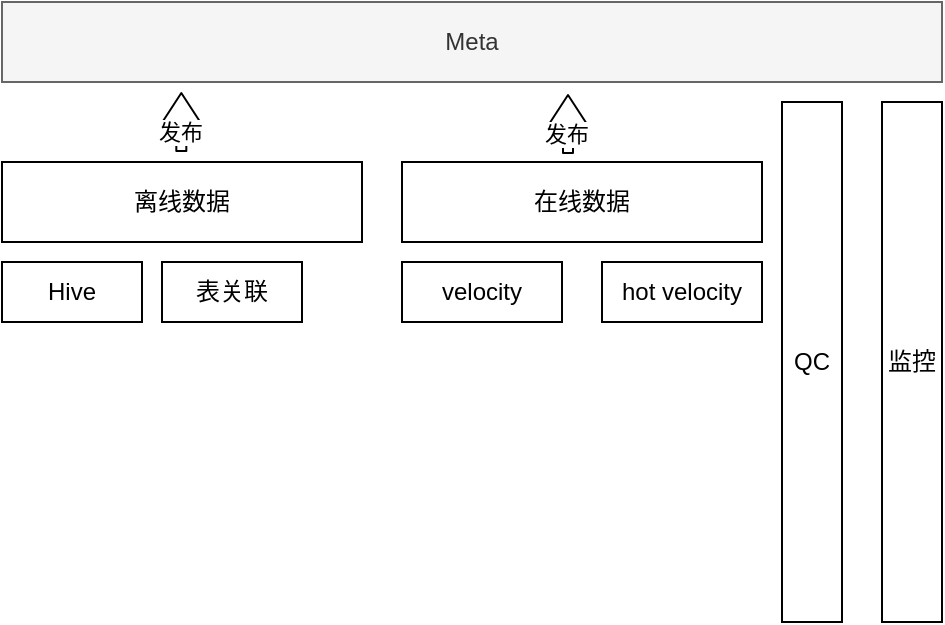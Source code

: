 <mxfile version="13.10.0" type="github">
  <diagram id="OCao537z7p0x5XaGtVkd" name="Page-1">
    <mxGraphModel dx="868" dy="581" grid="1" gridSize="10" guides="1" tooltips="1" connect="1" arrows="1" fold="1" page="1" pageScale="1" pageWidth="827" pageHeight="1169" math="0" shadow="0">
      <root>
        <mxCell id="0" />
        <mxCell id="1" parent="0" />
        <mxCell id="2C7E0FPqzWrL0cdZ8UIa-1" value="Meta" style="rounded=0;whiteSpace=wrap;html=1;fillColor=#f5f5f5;strokeColor=#666666;fontColor=#333333;" vertex="1" parent="1">
          <mxGeometry x="130" y="220" width="470" height="40" as="geometry" />
        </mxCell>
        <mxCell id="2C7E0FPqzWrL0cdZ8UIa-3" value="在线数据" style="rounded=0;whiteSpace=wrap;html=1;" vertex="1" parent="1">
          <mxGeometry x="330" y="300" width="180" height="40" as="geometry" />
        </mxCell>
        <mxCell id="2C7E0FPqzWrL0cdZ8UIa-4" value="离线数据" style="rounded=0;whiteSpace=wrap;html=1;" vertex="1" parent="1">
          <mxGeometry x="130" y="300" width="180" height="40" as="geometry" />
        </mxCell>
        <mxCell id="2C7E0FPqzWrL0cdZ8UIa-5" value="QC" style="rounded=0;whiteSpace=wrap;html=1;" vertex="1" parent="1">
          <mxGeometry x="520" y="270" width="30" height="260" as="geometry" />
        </mxCell>
        <mxCell id="2C7E0FPqzWrL0cdZ8UIa-6" value="监控" style="rounded=0;whiteSpace=wrap;html=1;" vertex="1" parent="1">
          <mxGeometry x="570" y="270" width="30" height="260" as="geometry" />
        </mxCell>
        <mxCell id="2C7E0FPqzWrL0cdZ8UIa-8" value="" style="shape=flexArrow;endArrow=classic;html=1;endWidth=12.414;endSize=4.379;width=5;" edge="1" parent="1">
          <mxGeometry width="50" height="50" relative="1" as="geometry">
            <mxPoint x="413" y="296" as="sourcePoint" />
            <mxPoint x="413" y="266" as="targetPoint" />
          </mxGeometry>
        </mxCell>
        <mxCell id="2C7E0FPqzWrL0cdZ8UIa-9" value="发布" style="edgeLabel;html=1;align=center;verticalAlign=middle;resizable=0;points=[];" vertex="1" connectable="0" parent="2C7E0FPqzWrL0cdZ8UIa-8">
          <mxGeometry x="-0.284" y="1" relative="1" as="geometry">
            <mxPoint as="offset" />
          </mxGeometry>
        </mxCell>
        <mxCell id="2C7E0FPqzWrL0cdZ8UIa-10" value="" style="shape=flexArrow;endArrow=classic;html=1;endWidth=12.414;endSize=4.379;width=5;" edge="1" parent="1">
          <mxGeometry width="50" height="50" relative="1" as="geometry">
            <mxPoint x="219.66" y="295.0" as="sourcePoint" />
            <mxPoint x="219.66" y="265.0" as="targetPoint" />
          </mxGeometry>
        </mxCell>
        <mxCell id="2C7E0FPqzWrL0cdZ8UIa-11" value="发布" style="edgeLabel;html=1;align=center;verticalAlign=middle;resizable=0;points=[];" vertex="1" connectable="0" parent="2C7E0FPqzWrL0cdZ8UIa-10">
          <mxGeometry x="-0.284" y="1" relative="1" as="geometry">
            <mxPoint as="offset" />
          </mxGeometry>
        </mxCell>
        <mxCell id="2C7E0FPqzWrL0cdZ8UIa-14" value="hot velocity" style="rounded=0;whiteSpace=wrap;html=1;" vertex="1" parent="1">
          <mxGeometry x="430" y="350" width="80" height="30" as="geometry" />
        </mxCell>
        <mxCell id="2C7E0FPqzWrL0cdZ8UIa-15" value="velocity" style="rounded=0;whiteSpace=wrap;html=1;" vertex="1" parent="1">
          <mxGeometry x="330" y="350" width="80" height="30" as="geometry" />
        </mxCell>
        <mxCell id="2C7E0FPqzWrL0cdZ8UIa-16" value="Hive" style="rounded=0;whiteSpace=wrap;html=1;" vertex="1" parent="1">
          <mxGeometry x="130" y="350" width="70" height="30" as="geometry" />
        </mxCell>
        <mxCell id="2C7E0FPqzWrL0cdZ8UIa-17" value="表关联" style="rounded=0;whiteSpace=wrap;html=1;" vertex="1" parent="1">
          <mxGeometry x="210" y="350" width="70" height="30" as="geometry" />
        </mxCell>
      </root>
    </mxGraphModel>
  </diagram>
</mxfile>
